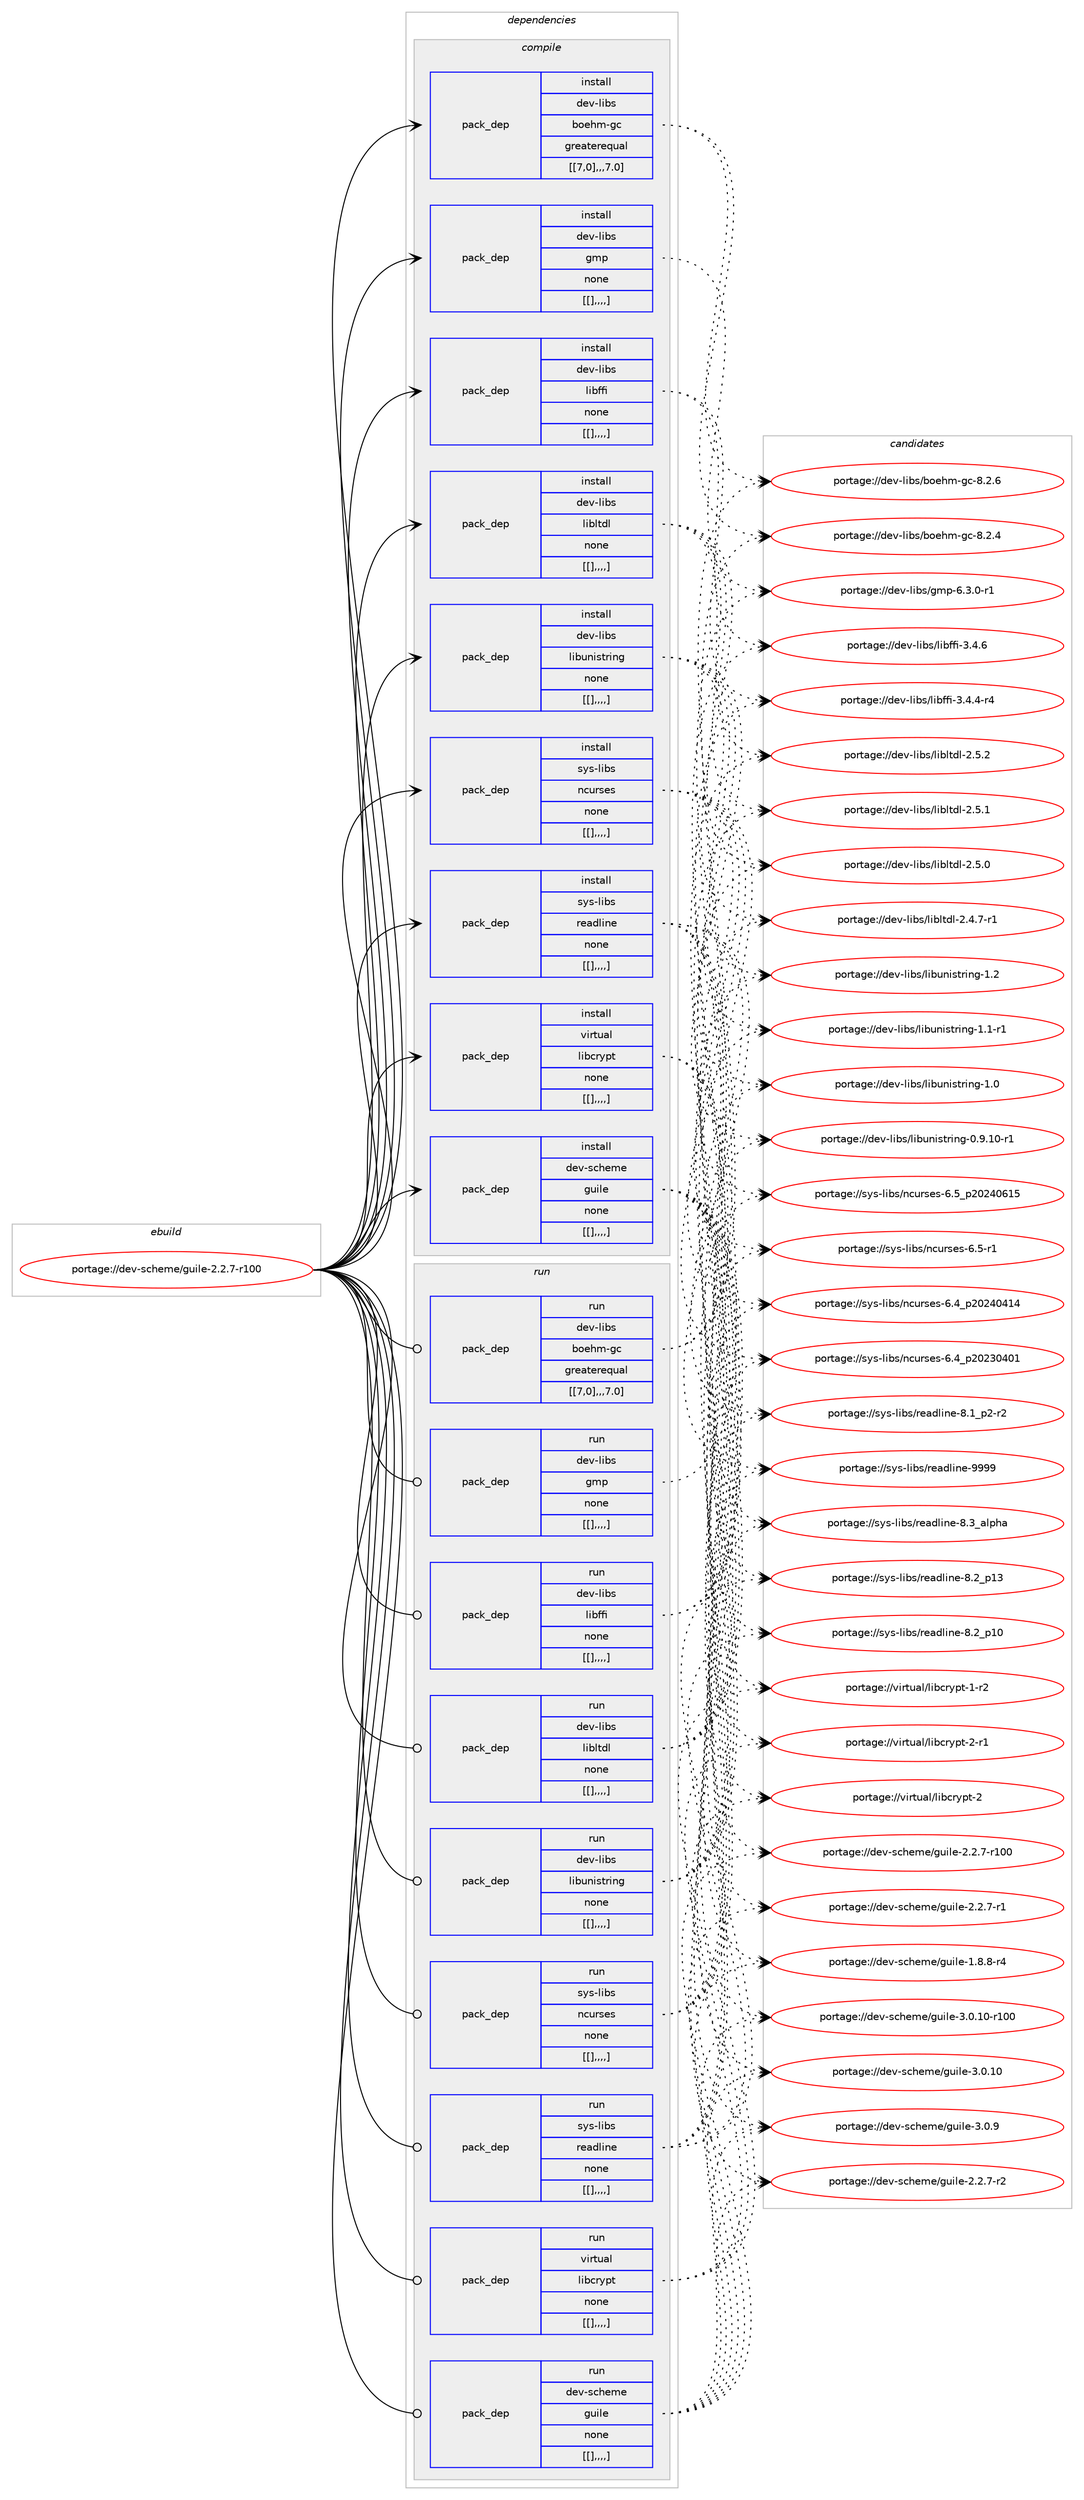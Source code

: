 digraph prolog {

# *************
# Graph options
# *************

newrank=true;
concentrate=true;
compound=true;
graph [rankdir=LR,fontname=Helvetica,fontsize=10,ranksep=1.5];#, ranksep=2.5, nodesep=0.2];
edge  [arrowhead=vee];
node  [fontname=Helvetica,fontsize=10];

# **********
# The ebuild
# **********

subgraph cluster_leftcol {
color=gray;
label=<<i>ebuild</i>>;
id [label="portage://dev-scheme/guile-2.2.7-r100", color=red, width=4, href="../dev-scheme/guile-2.2.7-r100.svg"];
}

# ****************
# The dependencies
# ****************

subgraph cluster_midcol {
color=gray;
label=<<i>dependencies</i>>;
subgraph cluster_compile {
fillcolor="#eeeeee";
style=filled;
label=<<i>compile</i>>;
subgraph pack150531 {
dependency213356 [label=<<TABLE BORDER="0" CELLBORDER="1" CELLSPACING="0" CELLPADDING="4" WIDTH="220"><TR><TD ROWSPAN="6" CELLPADDING="30">pack_dep</TD></TR><TR><TD WIDTH="110">install</TD></TR><TR><TD>dev-libs</TD></TR><TR><TD>boehm-gc</TD></TR><TR><TD>greaterequal</TD></TR><TR><TD>[[7,0],,,7.0]</TD></TR></TABLE>>, shape=none, color=blue];
}
id:e -> dependency213356:w [weight=20,style="solid",arrowhead="vee"];
subgraph pack150532 {
dependency213357 [label=<<TABLE BORDER="0" CELLBORDER="1" CELLSPACING="0" CELLPADDING="4" WIDTH="220"><TR><TD ROWSPAN="6" CELLPADDING="30">pack_dep</TD></TR><TR><TD WIDTH="110">install</TD></TR><TR><TD>dev-libs</TD></TR><TR><TD>gmp</TD></TR><TR><TD>none</TD></TR><TR><TD>[[],,,,]</TD></TR></TABLE>>, shape=none, color=blue];
}
id:e -> dependency213357:w [weight=20,style="solid",arrowhead="vee"];
subgraph pack150533 {
dependency213358 [label=<<TABLE BORDER="0" CELLBORDER="1" CELLSPACING="0" CELLPADDING="4" WIDTH="220"><TR><TD ROWSPAN="6" CELLPADDING="30">pack_dep</TD></TR><TR><TD WIDTH="110">install</TD></TR><TR><TD>dev-libs</TD></TR><TR><TD>libffi</TD></TR><TR><TD>none</TD></TR><TR><TD>[[],,,,]</TD></TR></TABLE>>, shape=none, color=blue];
}
id:e -> dependency213358:w [weight=20,style="solid",arrowhead="vee"];
subgraph pack150534 {
dependency213359 [label=<<TABLE BORDER="0" CELLBORDER="1" CELLSPACING="0" CELLPADDING="4" WIDTH="220"><TR><TD ROWSPAN="6" CELLPADDING="30">pack_dep</TD></TR><TR><TD WIDTH="110">install</TD></TR><TR><TD>dev-libs</TD></TR><TR><TD>libltdl</TD></TR><TR><TD>none</TD></TR><TR><TD>[[],,,,]</TD></TR></TABLE>>, shape=none, color=blue];
}
id:e -> dependency213359:w [weight=20,style="solid",arrowhead="vee"];
subgraph pack150535 {
dependency213360 [label=<<TABLE BORDER="0" CELLBORDER="1" CELLSPACING="0" CELLPADDING="4" WIDTH="220"><TR><TD ROWSPAN="6" CELLPADDING="30">pack_dep</TD></TR><TR><TD WIDTH="110">install</TD></TR><TR><TD>dev-libs</TD></TR><TR><TD>libunistring</TD></TR><TR><TD>none</TD></TR><TR><TD>[[],,,,]</TD></TR></TABLE>>, shape=none, color=blue];
}
id:e -> dependency213360:w [weight=20,style="solid",arrowhead="vee"];
subgraph pack150536 {
dependency213361 [label=<<TABLE BORDER="0" CELLBORDER="1" CELLSPACING="0" CELLPADDING="4" WIDTH="220"><TR><TD ROWSPAN="6" CELLPADDING="30">pack_dep</TD></TR><TR><TD WIDTH="110">install</TD></TR><TR><TD>sys-libs</TD></TR><TR><TD>ncurses</TD></TR><TR><TD>none</TD></TR><TR><TD>[[],,,,]</TD></TR></TABLE>>, shape=none, color=blue];
}
id:e -> dependency213361:w [weight=20,style="solid",arrowhead="vee"];
subgraph pack150537 {
dependency213362 [label=<<TABLE BORDER="0" CELLBORDER="1" CELLSPACING="0" CELLPADDING="4" WIDTH="220"><TR><TD ROWSPAN="6" CELLPADDING="30">pack_dep</TD></TR><TR><TD WIDTH="110">install</TD></TR><TR><TD>sys-libs</TD></TR><TR><TD>readline</TD></TR><TR><TD>none</TD></TR><TR><TD>[[],,,,]</TD></TR></TABLE>>, shape=none, color=blue];
}
id:e -> dependency213362:w [weight=20,style="solid",arrowhead="vee"];
subgraph pack150538 {
dependency213363 [label=<<TABLE BORDER="0" CELLBORDER="1" CELLSPACING="0" CELLPADDING="4" WIDTH="220"><TR><TD ROWSPAN="6" CELLPADDING="30">pack_dep</TD></TR><TR><TD WIDTH="110">install</TD></TR><TR><TD>virtual</TD></TR><TR><TD>libcrypt</TD></TR><TR><TD>none</TD></TR><TR><TD>[[],,,,]</TD></TR></TABLE>>, shape=none, color=blue];
}
id:e -> dependency213363:w [weight=20,style="solid",arrowhead="vee"];
subgraph pack150539 {
dependency213364 [label=<<TABLE BORDER="0" CELLBORDER="1" CELLSPACING="0" CELLPADDING="4" WIDTH="220"><TR><TD ROWSPAN="6" CELLPADDING="30">pack_dep</TD></TR><TR><TD WIDTH="110">install</TD></TR><TR><TD>dev-scheme</TD></TR><TR><TD>guile</TD></TR><TR><TD>none</TD></TR><TR><TD>[[],,,,]</TD></TR></TABLE>>, shape=none, color=blue];
}
id:e -> dependency213364:w [weight=20,style="solid",arrowhead="vee"];
}
subgraph cluster_compileandrun {
fillcolor="#eeeeee";
style=filled;
label=<<i>compile and run</i>>;
}
subgraph cluster_run {
fillcolor="#eeeeee";
style=filled;
label=<<i>run</i>>;
subgraph pack150540 {
dependency213365 [label=<<TABLE BORDER="0" CELLBORDER="1" CELLSPACING="0" CELLPADDING="4" WIDTH="220"><TR><TD ROWSPAN="6" CELLPADDING="30">pack_dep</TD></TR><TR><TD WIDTH="110">run</TD></TR><TR><TD>dev-libs</TD></TR><TR><TD>boehm-gc</TD></TR><TR><TD>greaterequal</TD></TR><TR><TD>[[7,0],,,7.0]</TD></TR></TABLE>>, shape=none, color=blue];
}
id:e -> dependency213365:w [weight=20,style="solid",arrowhead="odot"];
subgraph pack150541 {
dependency213366 [label=<<TABLE BORDER="0" CELLBORDER="1" CELLSPACING="0" CELLPADDING="4" WIDTH="220"><TR><TD ROWSPAN="6" CELLPADDING="30">pack_dep</TD></TR><TR><TD WIDTH="110">run</TD></TR><TR><TD>dev-libs</TD></TR><TR><TD>gmp</TD></TR><TR><TD>none</TD></TR><TR><TD>[[],,,,]</TD></TR></TABLE>>, shape=none, color=blue];
}
id:e -> dependency213366:w [weight=20,style="solid",arrowhead="odot"];
subgraph pack150542 {
dependency213367 [label=<<TABLE BORDER="0" CELLBORDER="1" CELLSPACING="0" CELLPADDING="4" WIDTH="220"><TR><TD ROWSPAN="6" CELLPADDING="30">pack_dep</TD></TR><TR><TD WIDTH="110">run</TD></TR><TR><TD>dev-libs</TD></TR><TR><TD>libffi</TD></TR><TR><TD>none</TD></TR><TR><TD>[[],,,,]</TD></TR></TABLE>>, shape=none, color=blue];
}
id:e -> dependency213367:w [weight=20,style="solid",arrowhead="odot"];
subgraph pack150543 {
dependency213368 [label=<<TABLE BORDER="0" CELLBORDER="1" CELLSPACING="0" CELLPADDING="4" WIDTH="220"><TR><TD ROWSPAN="6" CELLPADDING="30">pack_dep</TD></TR><TR><TD WIDTH="110">run</TD></TR><TR><TD>dev-libs</TD></TR><TR><TD>libltdl</TD></TR><TR><TD>none</TD></TR><TR><TD>[[],,,,]</TD></TR></TABLE>>, shape=none, color=blue];
}
id:e -> dependency213368:w [weight=20,style="solid",arrowhead="odot"];
subgraph pack150544 {
dependency213369 [label=<<TABLE BORDER="0" CELLBORDER="1" CELLSPACING="0" CELLPADDING="4" WIDTH="220"><TR><TD ROWSPAN="6" CELLPADDING="30">pack_dep</TD></TR><TR><TD WIDTH="110">run</TD></TR><TR><TD>dev-libs</TD></TR><TR><TD>libunistring</TD></TR><TR><TD>none</TD></TR><TR><TD>[[],,,,]</TD></TR></TABLE>>, shape=none, color=blue];
}
id:e -> dependency213369:w [weight=20,style="solid",arrowhead="odot"];
subgraph pack150545 {
dependency213370 [label=<<TABLE BORDER="0" CELLBORDER="1" CELLSPACING="0" CELLPADDING="4" WIDTH="220"><TR><TD ROWSPAN="6" CELLPADDING="30">pack_dep</TD></TR><TR><TD WIDTH="110">run</TD></TR><TR><TD>sys-libs</TD></TR><TR><TD>ncurses</TD></TR><TR><TD>none</TD></TR><TR><TD>[[],,,,]</TD></TR></TABLE>>, shape=none, color=blue];
}
id:e -> dependency213370:w [weight=20,style="solid",arrowhead="odot"];
subgraph pack150546 {
dependency213371 [label=<<TABLE BORDER="0" CELLBORDER="1" CELLSPACING="0" CELLPADDING="4" WIDTH="220"><TR><TD ROWSPAN="6" CELLPADDING="30">pack_dep</TD></TR><TR><TD WIDTH="110">run</TD></TR><TR><TD>sys-libs</TD></TR><TR><TD>readline</TD></TR><TR><TD>none</TD></TR><TR><TD>[[],,,,]</TD></TR></TABLE>>, shape=none, color=blue];
}
id:e -> dependency213371:w [weight=20,style="solid",arrowhead="odot"];
subgraph pack150547 {
dependency213372 [label=<<TABLE BORDER="0" CELLBORDER="1" CELLSPACING="0" CELLPADDING="4" WIDTH="220"><TR><TD ROWSPAN="6" CELLPADDING="30">pack_dep</TD></TR><TR><TD WIDTH="110">run</TD></TR><TR><TD>virtual</TD></TR><TR><TD>libcrypt</TD></TR><TR><TD>none</TD></TR><TR><TD>[[],,,,]</TD></TR></TABLE>>, shape=none, color=blue];
}
id:e -> dependency213372:w [weight=20,style="solid",arrowhead="odot"];
subgraph pack150548 {
dependency213373 [label=<<TABLE BORDER="0" CELLBORDER="1" CELLSPACING="0" CELLPADDING="4" WIDTH="220"><TR><TD ROWSPAN="6" CELLPADDING="30">pack_dep</TD></TR><TR><TD WIDTH="110">run</TD></TR><TR><TD>dev-scheme</TD></TR><TR><TD>guile</TD></TR><TR><TD>none</TD></TR><TR><TD>[[],,,,]</TD></TR></TABLE>>, shape=none, color=blue];
}
id:e -> dependency213373:w [weight=20,style="solid",arrowhead="odot"];
}
}

# **************
# The candidates
# **************

subgraph cluster_choices {
rank=same;
color=gray;
label=<<i>candidates</i>>;

subgraph choice150531 {
color=black;
nodesep=1;
choice100101118451081059811547981111011041094510399455646504654 [label="portage://dev-libs/boehm-gc-8.2.6", color=red, width=4,href="../dev-libs/boehm-gc-8.2.6.svg"];
choice100101118451081059811547981111011041094510399455646504652 [label="portage://dev-libs/boehm-gc-8.2.4", color=red, width=4,href="../dev-libs/boehm-gc-8.2.4.svg"];
dependency213356:e -> choice100101118451081059811547981111011041094510399455646504654:w [style=dotted,weight="100"];
dependency213356:e -> choice100101118451081059811547981111011041094510399455646504652:w [style=dotted,weight="100"];
}
subgraph choice150532 {
color=black;
nodesep=1;
choice1001011184510810598115471031091124554465146484511449 [label="portage://dev-libs/gmp-6.3.0-r1", color=red, width=4,href="../dev-libs/gmp-6.3.0-r1.svg"];
dependency213357:e -> choice1001011184510810598115471031091124554465146484511449:w [style=dotted,weight="100"];
}
subgraph choice150533 {
color=black;
nodesep=1;
choice10010111845108105981154710810598102102105455146524654 [label="portage://dev-libs/libffi-3.4.6", color=red, width=4,href="../dev-libs/libffi-3.4.6.svg"];
choice100101118451081059811547108105981021021054551465246524511452 [label="portage://dev-libs/libffi-3.4.4-r4", color=red, width=4,href="../dev-libs/libffi-3.4.4-r4.svg"];
dependency213358:e -> choice10010111845108105981154710810598102102105455146524654:w [style=dotted,weight="100"];
dependency213358:e -> choice100101118451081059811547108105981021021054551465246524511452:w [style=dotted,weight="100"];
}
subgraph choice150534 {
color=black;
nodesep=1;
choice10010111845108105981154710810598108116100108455046534650 [label="portage://dev-libs/libltdl-2.5.2", color=red, width=4,href="../dev-libs/libltdl-2.5.2.svg"];
choice10010111845108105981154710810598108116100108455046534649 [label="portage://dev-libs/libltdl-2.5.1", color=red, width=4,href="../dev-libs/libltdl-2.5.1.svg"];
choice10010111845108105981154710810598108116100108455046534648 [label="portage://dev-libs/libltdl-2.5.0", color=red, width=4,href="../dev-libs/libltdl-2.5.0.svg"];
choice100101118451081059811547108105981081161001084550465246554511449 [label="portage://dev-libs/libltdl-2.4.7-r1", color=red, width=4,href="../dev-libs/libltdl-2.4.7-r1.svg"];
dependency213359:e -> choice10010111845108105981154710810598108116100108455046534650:w [style=dotted,weight="100"];
dependency213359:e -> choice10010111845108105981154710810598108116100108455046534649:w [style=dotted,weight="100"];
dependency213359:e -> choice10010111845108105981154710810598108116100108455046534648:w [style=dotted,weight="100"];
dependency213359:e -> choice100101118451081059811547108105981081161001084550465246554511449:w [style=dotted,weight="100"];
}
subgraph choice150535 {
color=black;
nodesep=1;
choice1001011184510810598115471081059811711010511511611410511010345494650 [label="portage://dev-libs/libunistring-1.2", color=red, width=4,href="../dev-libs/libunistring-1.2.svg"];
choice10010111845108105981154710810598117110105115116114105110103454946494511449 [label="portage://dev-libs/libunistring-1.1-r1", color=red, width=4,href="../dev-libs/libunistring-1.1-r1.svg"];
choice1001011184510810598115471081059811711010511511611410511010345494648 [label="portage://dev-libs/libunistring-1.0", color=red, width=4,href="../dev-libs/libunistring-1.0.svg"];
choice10010111845108105981154710810598117110105115116114105110103454846574649484511449 [label="portage://dev-libs/libunistring-0.9.10-r1", color=red, width=4,href="../dev-libs/libunistring-0.9.10-r1.svg"];
dependency213360:e -> choice1001011184510810598115471081059811711010511511611410511010345494650:w [style=dotted,weight="100"];
dependency213360:e -> choice10010111845108105981154710810598117110105115116114105110103454946494511449:w [style=dotted,weight="100"];
dependency213360:e -> choice1001011184510810598115471081059811711010511511611410511010345494648:w [style=dotted,weight="100"];
dependency213360:e -> choice10010111845108105981154710810598117110105115116114105110103454846574649484511449:w [style=dotted,weight="100"];
}
subgraph choice150536 {
color=black;
nodesep=1;
choice1151211154510810598115471109911711411510111545544653951125048505248544953 [label="portage://sys-libs/ncurses-6.5_p20240615", color=red, width=4,href="../sys-libs/ncurses-6.5_p20240615.svg"];
choice11512111545108105981154711099117114115101115455446534511449 [label="portage://sys-libs/ncurses-6.5-r1", color=red, width=4,href="../sys-libs/ncurses-6.5-r1.svg"];
choice1151211154510810598115471109911711411510111545544652951125048505248524952 [label="portage://sys-libs/ncurses-6.4_p20240414", color=red, width=4,href="../sys-libs/ncurses-6.4_p20240414.svg"];
choice1151211154510810598115471109911711411510111545544652951125048505148524849 [label="portage://sys-libs/ncurses-6.4_p20230401", color=red, width=4,href="../sys-libs/ncurses-6.4_p20230401.svg"];
dependency213361:e -> choice1151211154510810598115471109911711411510111545544653951125048505248544953:w [style=dotted,weight="100"];
dependency213361:e -> choice11512111545108105981154711099117114115101115455446534511449:w [style=dotted,weight="100"];
dependency213361:e -> choice1151211154510810598115471109911711411510111545544652951125048505248524952:w [style=dotted,weight="100"];
dependency213361:e -> choice1151211154510810598115471109911711411510111545544652951125048505148524849:w [style=dotted,weight="100"];
}
subgraph choice150537 {
color=black;
nodesep=1;
choice115121115451081059811547114101971001081051101014557575757 [label="portage://sys-libs/readline-9999", color=red, width=4,href="../sys-libs/readline-9999.svg"];
choice1151211154510810598115471141019710010810511010145564651959710811210497 [label="portage://sys-libs/readline-8.3_alpha", color=red, width=4,href="../sys-libs/readline-8.3_alpha.svg"];
choice1151211154510810598115471141019710010810511010145564650951124951 [label="portage://sys-libs/readline-8.2_p13", color=red, width=4,href="../sys-libs/readline-8.2_p13.svg"];
choice1151211154510810598115471141019710010810511010145564650951124948 [label="portage://sys-libs/readline-8.2_p10", color=red, width=4,href="../sys-libs/readline-8.2_p10.svg"];
choice115121115451081059811547114101971001081051101014556464995112504511450 [label="portage://sys-libs/readline-8.1_p2-r2", color=red, width=4,href="../sys-libs/readline-8.1_p2-r2.svg"];
dependency213362:e -> choice115121115451081059811547114101971001081051101014557575757:w [style=dotted,weight="100"];
dependency213362:e -> choice1151211154510810598115471141019710010810511010145564651959710811210497:w [style=dotted,weight="100"];
dependency213362:e -> choice1151211154510810598115471141019710010810511010145564650951124951:w [style=dotted,weight="100"];
dependency213362:e -> choice1151211154510810598115471141019710010810511010145564650951124948:w [style=dotted,weight="100"];
dependency213362:e -> choice115121115451081059811547114101971001081051101014556464995112504511450:w [style=dotted,weight="100"];
}
subgraph choice150538 {
color=black;
nodesep=1;
choice1181051141161179710847108105989911412111211645504511449 [label="portage://virtual/libcrypt-2-r1", color=red, width=4,href="../virtual/libcrypt-2-r1.svg"];
choice118105114116117971084710810598991141211121164550 [label="portage://virtual/libcrypt-2", color=red, width=4,href="../virtual/libcrypt-2.svg"];
choice1181051141161179710847108105989911412111211645494511450 [label="portage://virtual/libcrypt-1-r2", color=red, width=4,href="../virtual/libcrypt-1-r2.svg"];
dependency213363:e -> choice1181051141161179710847108105989911412111211645504511449:w [style=dotted,weight="100"];
dependency213363:e -> choice118105114116117971084710810598991141211121164550:w [style=dotted,weight="100"];
dependency213363:e -> choice1181051141161179710847108105989911412111211645494511450:w [style=dotted,weight="100"];
}
subgraph choice150539 {
color=black;
nodesep=1;
choice1001011184511599104101109101471031171051081014551464846494845114494848 [label="portage://dev-scheme/guile-3.0.10-r100", color=red, width=4,href="../dev-scheme/guile-3.0.10-r100.svg"];
choice10010111845115991041011091014710311710510810145514648464948 [label="portage://dev-scheme/guile-3.0.10", color=red, width=4,href="../dev-scheme/guile-3.0.10.svg"];
choice100101118451159910410110910147103117105108101455146484657 [label="portage://dev-scheme/guile-3.0.9", color=red, width=4,href="../dev-scheme/guile-3.0.9.svg"];
choice1001011184511599104101109101471031171051081014550465046554511450 [label="portage://dev-scheme/guile-2.2.7-r2", color=red, width=4,href="../dev-scheme/guile-2.2.7-r2.svg"];
choice10010111845115991041011091014710311710510810145504650465545114494848 [label="portage://dev-scheme/guile-2.2.7-r100", color=red, width=4,href="../dev-scheme/guile-2.2.7-r100.svg"];
choice1001011184511599104101109101471031171051081014550465046554511449 [label="portage://dev-scheme/guile-2.2.7-r1", color=red, width=4,href="../dev-scheme/guile-2.2.7-r1.svg"];
choice1001011184511599104101109101471031171051081014549465646564511452 [label="portage://dev-scheme/guile-1.8.8-r4", color=red, width=4,href="../dev-scheme/guile-1.8.8-r4.svg"];
dependency213364:e -> choice1001011184511599104101109101471031171051081014551464846494845114494848:w [style=dotted,weight="100"];
dependency213364:e -> choice10010111845115991041011091014710311710510810145514648464948:w [style=dotted,weight="100"];
dependency213364:e -> choice100101118451159910410110910147103117105108101455146484657:w [style=dotted,weight="100"];
dependency213364:e -> choice1001011184511599104101109101471031171051081014550465046554511450:w [style=dotted,weight="100"];
dependency213364:e -> choice10010111845115991041011091014710311710510810145504650465545114494848:w [style=dotted,weight="100"];
dependency213364:e -> choice1001011184511599104101109101471031171051081014550465046554511449:w [style=dotted,weight="100"];
dependency213364:e -> choice1001011184511599104101109101471031171051081014549465646564511452:w [style=dotted,weight="100"];
}
subgraph choice150540 {
color=black;
nodesep=1;
choice100101118451081059811547981111011041094510399455646504654 [label="portage://dev-libs/boehm-gc-8.2.6", color=red, width=4,href="../dev-libs/boehm-gc-8.2.6.svg"];
choice100101118451081059811547981111011041094510399455646504652 [label="portage://dev-libs/boehm-gc-8.2.4", color=red, width=4,href="../dev-libs/boehm-gc-8.2.4.svg"];
dependency213365:e -> choice100101118451081059811547981111011041094510399455646504654:w [style=dotted,weight="100"];
dependency213365:e -> choice100101118451081059811547981111011041094510399455646504652:w [style=dotted,weight="100"];
}
subgraph choice150541 {
color=black;
nodesep=1;
choice1001011184510810598115471031091124554465146484511449 [label="portage://dev-libs/gmp-6.3.0-r1", color=red, width=4,href="../dev-libs/gmp-6.3.0-r1.svg"];
dependency213366:e -> choice1001011184510810598115471031091124554465146484511449:w [style=dotted,weight="100"];
}
subgraph choice150542 {
color=black;
nodesep=1;
choice10010111845108105981154710810598102102105455146524654 [label="portage://dev-libs/libffi-3.4.6", color=red, width=4,href="../dev-libs/libffi-3.4.6.svg"];
choice100101118451081059811547108105981021021054551465246524511452 [label="portage://dev-libs/libffi-3.4.4-r4", color=red, width=4,href="../dev-libs/libffi-3.4.4-r4.svg"];
dependency213367:e -> choice10010111845108105981154710810598102102105455146524654:w [style=dotted,weight="100"];
dependency213367:e -> choice100101118451081059811547108105981021021054551465246524511452:w [style=dotted,weight="100"];
}
subgraph choice150543 {
color=black;
nodesep=1;
choice10010111845108105981154710810598108116100108455046534650 [label="portage://dev-libs/libltdl-2.5.2", color=red, width=4,href="../dev-libs/libltdl-2.5.2.svg"];
choice10010111845108105981154710810598108116100108455046534649 [label="portage://dev-libs/libltdl-2.5.1", color=red, width=4,href="../dev-libs/libltdl-2.5.1.svg"];
choice10010111845108105981154710810598108116100108455046534648 [label="portage://dev-libs/libltdl-2.5.0", color=red, width=4,href="../dev-libs/libltdl-2.5.0.svg"];
choice100101118451081059811547108105981081161001084550465246554511449 [label="portage://dev-libs/libltdl-2.4.7-r1", color=red, width=4,href="../dev-libs/libltdl-2.4.7-r1.svg"];
dependency213368:e -> choice10010111845108105981154710810598108116100108455046534650:w [style=dotted,weight="100"];
dependency213368:e -> choice10010111845108105981154710810598108116100108455046534649:w [style=dotted,weight="100"];
dependency213368:e -> choice10010111845108105981154710810598108116100108455046534648:w [style=dotted,weight="100"];
dependency213368:e -> choice100101118451081059811547108105981081161001084550465246554511449:w [style=dotted,weight="100"];
}
subgraph choice150544 {
color=black;
nodesep=1;
choice1001011184510810598115471081059811711010511511611410511010345494650 [label="portage://dev-libs/libunistring-1.2", color=red, width=4,href="../dev-libs/libunistring-1.2.svg"];
choice10010111845108105981154710810598117110105115116114105110103454946494511449 [label="portage://dev-libs/libunistring-1.1-r1", color=red, width=4,href="../dev-libs/libunistring-1.1-r1.svg"];
choice1001011184510810598115471081059811711010511511611410511010345494648 [label="portage://dev-libs/libunistring-1.0", color=red, width=4,href="../dev-libs/libunistring-1.0.svg"];
choice10010111845108105981154710810598117110105115116114105110103454846574649484511449 [label="portage://dev-libs/libunistring-0.9.10-r1", color=red, width=4,href="../dev-libs/libunistring-0.9.10-r1.svg"];
dependency213369:e -> choice1001011184510810598115471081059811711010511511611410511010345494650:w [style=dotted,weight="100"];
dependency213369:e -> choice10010111845108105981154710810598117110105115116114105110103454946494511449:w [style=dotted,weight="100"];
dependency213369:e -> choice1001011184510810598115471081059811711010511511611410511010345494648:w [style=dotted,weight="100"];
dependency213369:e -> choice10010111845108105981154710810598117110105115116114105110103454846574649484511449:w [style=dotted,weight="100"];
}
subgraph choice150545 {
color=black;
nodesep=1;
choice1151211154510810598115471109911711411510111545544653951125048505248544953 [label="portage://sys-libs/ncurses-6.5_p20240615", color=red, width=4,href="../sys-libs/ncurses-6.5_p20240615.svg"];
choice11512111545108105981154711099117114115101115455446534511449 [label="portage://sys-libs/ncurses-6.5-r1", color=red, width=4,href="../sys-libs/ncurses-6.5-r1.svg"];
choice1151211154510810598115471109911711411510111545544652951125048505248524952 [label="portage://sys-libs/ncurses-6.4_p20240414", color=red, width=4,href="../sys-libs/ncurses-6.4_p20240414.svg"];
choice1151211154510810598115471109911711411510111545544652951125048505148524849 [label="portage://sys-libs/ncurses-6.4_p20230401", color=red, width=4,href="../sys-libs/ncurses-6.4_p20230401.svg"];
dependency213370:e -> choice1151211154510810598115471109911711411510111545544653951125048505248544953:w [style=dotted,weight="100"];
dependency213370:e -> choice11512111545108105981154711099117114115101115455446534511449:w [style=dotted,weight="100"];
dependency213370:e -> choice1151211154510810598115471109911711411510111545544652951125048505248524952:w [style=dotted,weight="100"];
dependency213370:e -> choice1151211154510810598115471109911711411510111545544652951125048505148524849:w [style=dotted,weight="100"];
}
subgraph choice150546 {
color=black;
nodesep=1;
choice115121115451081059811547114101971001081051101014557575757 [label="portage://sys-libs/readline-9999", color=red, width=4,href="../sys-libs/readline-9999.svg"];
choice1151211154510810598115471141019710010810511010145564651959710811210497 [label="portage://sys-libs/readline-8.3_alpha", color=red, width=4,href="../sys-libs/readline-8.3_alpha.svg"];
choice1151211154510810598115471141019710010810511010145564650951124951 [label="portage://sys-libs/readline-8.2_p13", color=red, width=4,href="../sys-libs/readline-8.2_p13.svg"];
choice1151211154510810598115471141019710010810511010145564650951124948 [label="portage://sys-libs/readline-8.2_p10", color=red, width=4,href="../sys-libs/readline-8.2_p10.svg"];
choice115121115451081059811547114101971001081051101014556464995112504511450 [label="portage://sys-libs/readline-8.1_p2-r2", color=red, width=4,href="../sys-libs/readline-8.1_p2-r2.svg"];
dependency213371:e -> choice115121115451081059811547114101971001081051101014557575757:w [style=dotted,weight="100"];
dependency213371:e -> choice1151211154510810598115471141019710010810511010145564651959710811210497:w [style=dotted,weight="100"];
dependency213371:e -> choice1151211154510810598115471141019710010810511010145564650951124951:w [style=dotted,weight="100"];
dependency213371:e -> choice1151211154510810598115471141019710010810511010145564650951124948:w [style=dotted,weight="100"];
dependency213371:e -> choice115121115451081059811547114101971001081051101014556464995112504511450:w [style=dotted,weight="100"];
}
subgraph choice150547 {
color=black;
nodesep=1;
choice1181051141161179710847108105989911412111211645504511449 [label="portage://virtual/libcrypt-2-r1", color=red, width=4,href="../virtual/libcrypt-2-r1.svg"];
choice118105114116117971084710810598991141211121164550 [label="portage://virtual/libcrypt-2", color=red, width=4,href="../virtual/libcrypt-2.svg"];
choice1181051141161179710847108105989911412111211645494511450 [label="portage://virtual/libcrypt-1-r2", color=red, width=4,href="../virtual/libcrypt-1-r2.svg"];
dependency213372:e -> choice1181051141161179710847108105989911412111211645504511449:w [style=dotted,weight="100"];
dependency213372:e -> choice118105114116117971084710810598991141211121164550:w [style=dotted,weight="100"];
dependency213372:e -> choice1181051141161179710847108105989911412111211645494511450:w [style=dotted,weight="100"];
}
subgraph choice150548 {
color=black;
nodesep=1;
choice1001011184511599104101109101471031171051081014551464846494845114494848 [label="portage://dev-scheme/guile-3.0.10-r100", color=red, width=4,href="../dev-scheme/guile-3.0.10-r100.svg"];
choice10010111845115991041011091014710311710510810145514648464948 [label="portage://dev-scheme/guile-3.0.10", color=red, width=4,href="../dev-scheme/guile-3.0.10.svg"];
choice100101118451159910410110910147103117105108101455146484657 [label="portage://dev-scheme/guile-3.0.9", color=red, width=4,href="../dev-scheme/guile-3.0.9.svg"];
choice1001011184511599104101109101471031171051081014550465046554511450 [label="portage://dev-scheme/guile-2.2.7-r2", color=red, width=4,href="../dev-scheme/guile-2.2.7-r2.svg"];
choice10010111845115991041011091014710311710510810145504650465545114494848 [label="portage://dev-scheme/guile-2.2.7-r100", color=red, width=4,href="../dev-scheme/guile-2.2.7-r100.svg"];
choice1001011184511599104101109101471031171051081014550465046554511449 [label="portage://dev-scheme/guile-2.2.7-r1", color=red, width=4,href="../dev-scheme/guile-2.2.7-r1.svg"];
choice1001011184511599104101109101471031171051081014549465646564511452 [label="portage://dev-scheme/guile-1.8.8-r4", color=red, width=4,href="../dev-scheme/guile-1.8.8-r4.svg"];
dependency213373:e -> choice1001011184511599104101109101471031171051081014551464846494845114494848:w [style=dotted,weight="100"];
dependency213373:e -> choice10010111845115991041011091014710311710510810145514648464948:w [style=dotted,weight="100"];
dependency213373:e -> choice100101118451159910410110910147103117105108101455146484657:w [style=dotted,weight="100"];
dependency213373:e -> choice1001011184511599104101109101471031171051081014550465046554511450:w [style=dotted,weight="100"];
dependency213373:e -> choice10010111845115991041011091014710311710510810145504650465545114494848:w [style=dotted,weight="100"];
dependency213373:e -> choice1001011184511599104101109101471031171051081014550465046554511449:w [style=dotted,weight="100"];
dependency213373:e -> choice1001011184511599104101109101471031171051081014549465646564511452:w [style=dotted,weight="100"];
}
}

}
